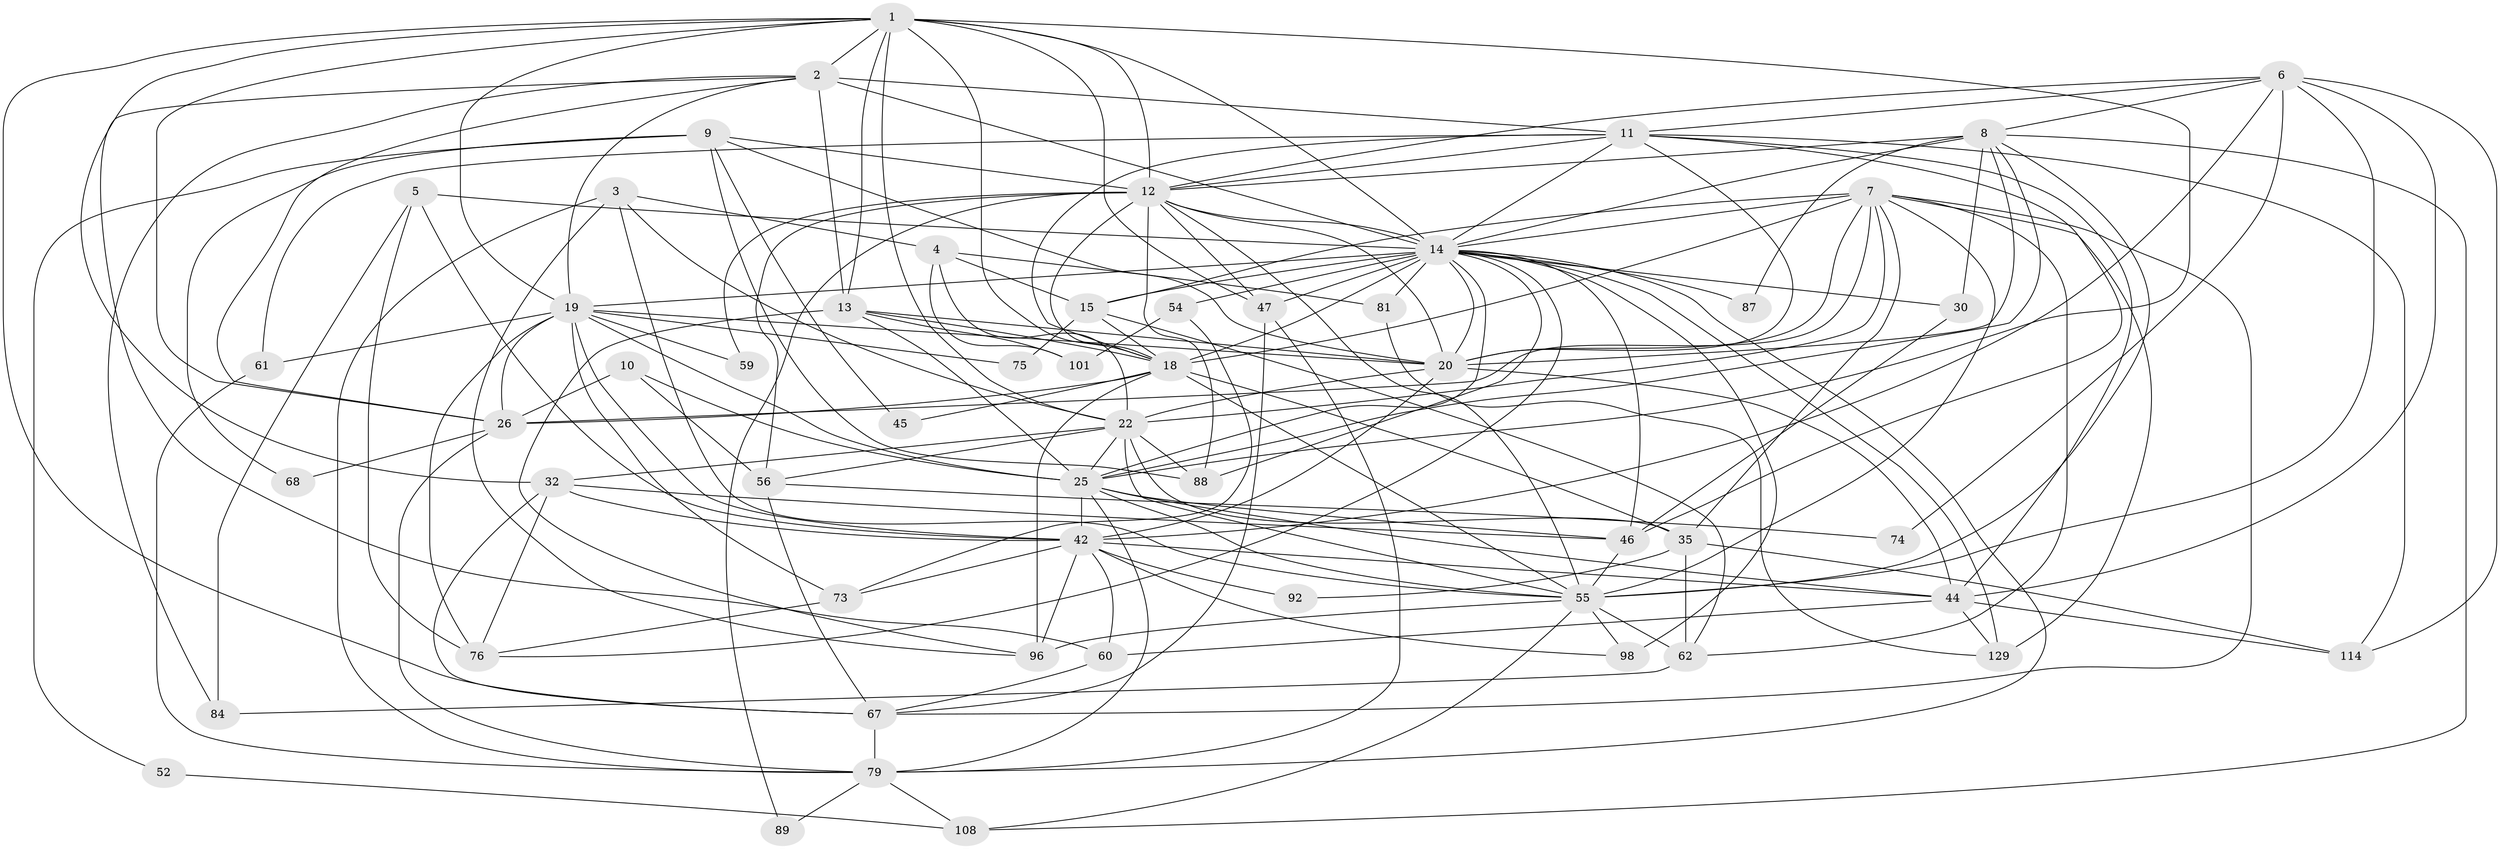 // original degree distribution, {3: 0.2323943661971831, 5: 0.19718309859154928, 2: 0.15492957746478872, 4: 0.2746478873239437, 7: 0.035211267605633804, 6: 0.09154929577464789, 8: 0.014084507042253521}
// Generated by graph-tools (version 1.1) at 2025/18/03/04/25 18:18:55]
// undirected, 56 vertices, 176 edges
graph export_dot {
graph [start="1"]
  node [color=gray90,style=filled];
  1 [super="+23+17"];
  2 [super="+97"];
  3 [super="+70+48"];
  4 [super="+72"];
  5 [super="+28"];
  6 [super="+27+77"];
  7 [super="+33"];
  8 [super="+24+41"];
  9 [super="+137"];
  10 [super="+122"];
  11 [super="+104+51+21+106"];
  12 [super="+141+85+133"];
  13 [super="+50+43"];
  14 [super="+64+16+100+71+31"];
  15 [super="+130"];
  18 [super="+34+142+38"];
  19 [super="+125+29"];
  20 [super="+65+63+135"];
  22 [super="+39"];
  25 [super="+105+91"];
  26 [super="+111"];
  30;
  32 [super="+115+107"];
  35 [super="+126"];
  42 [super="+110+93+58+90"];
  44 [super="+82"];
  45;
  46 [super="+78"];
  47 [super="+138+123"];
  52;
  54;
  55 [super="+103+112+134+117"];
  56;
  59;
  60 [super="+94"];
  61;
  62;
  67 [super="+124"];
  68;
  73;
  74;
  75;
  76;
  79 [super="+128"];
  81 [super="+99"];
  84;
  87;
  88;
  89;
  92;
  96 [super="+121"];
  98;
  101;
  108;
  114;
  129;
  1 -- 67;
  1 -- 12;
  1 -- 32;
  1 -- 2;
  1 -- 13;
  1 -- 14;
  1 -- 47;
  1 -- 18;
  1 -- 19;
  1 -- 22;
  1 -- 26;
  1 -- 25;
  2 -- 26;
  2 -- 84;
  2 -- 60;
  2 -- 13 [weight=2];
  2 -- 11;
  2 -- 19;
  2 -- 14;
  3 -- 96;
  3 -- 22;
  3 -- 79;
  3 -- 4;
  3 -- 55;
  4 -- 22;
  4 -- 101;
  4 -- 81;
  4 -- 15;
  5 -- 76;
  5 -- 84;
  5 -- 42 [weight=2];
  5 -- 14;
  6 -- 12;
  6 -- 114;
  6 -- 74;
  6 -- 8;
  6 -- 44;
  6 -- 55;
  6 -- 42;
  6 -- 11;
  7 -- 20 [weight=2];
  7 -- 129;
  7 -- 67;
  7 -- 35;
  7 -- 14;
  7 -- 15;
  7 -- 18;
  7 -- 22;
  7 -- 55;
  7 -- 26;
  7 -- 62;
  8 -- 108;
  8 -- 87;
  8 -- 14 [weight=2];
  8 -- 25;
  8 -- 55;
  8 -- 20;
  8 -- 30;
  8 -- 12;
  9 -- 88;
  9 -- 52;
  9 -- 12 [weight=2];
  9 -- 68;
  9 -- 45;
  9 -- 20;
  10 -- 26;
  10 -- 25;
  10 -- 56;
  11 -- 14;
  11 -- 44;
  11 -- 18;
  11 -- 46;
  11 -- 12;
  11 -- 114;
  11 -- 61;
  11 -- 20;
  12 -- 59;
  12 -- 56;
  12 -- 89;
  12 -- 88;
  12 -- 18;
  12 -- 14 [weight=3];
  12 -- 47;
  12 -- 20;
  12 -- 55 [weight=2];
  13 -- 96;
  13 -- 101;
  13 -- 25;
  13 -- 20;
  13 -- 18;
  14 -- 20;
  14 -- 98;
  14 -- 54 [weight=3];
  14 -- 87;
  14 -- 19 [weight=2];
  14 -- 18 [weight=3];
  14 -- 79;
  14 -- 76;
  14 -- 15 [weight=2];
  14 -- 129;
  14 -- 46 [weight=2];
  14 -- 47;
  14 -- 88 [weight=2];
  14 -- 25;
  14 -- 30;
  14 -- 81 [weight=2];
  15 -- 18;
  15 -- 62;
  15 -- 75;
  18 -- 45;
  18 -- 96 [weight=3];
  18 -- 26;
  18 -- 55;
  18 -- 35;
  19 -- 26;
  19 -- 76;
  19 -- 73;
  19 -- 42;
  19 -- 75;
  19 -- 20;
  19 -- 25;
  19 -- 59;
  19 -- 61;
  20 -- 42;
  20 -- 44;
  20 -- 22;
  22 -- 32;
  22 -- 55;
  22 -- 56;
  22 -- 88;
  22 -- 25;
  22 -- 35;
  25 -- 55;
  25 -- 44;
  25 -- 46;
  25 -- 79;
  25 -- 42;
  26 -- 68;
  26 -- 79;
  30 -- 46;
  32 -- 46;
  32 -- 76;
  32 -- 67;
  32 -- 42;
  35 -- 62;
  35 -- 92;
  35 -- 114;
  42 -- 73;
  42 -- 96;
  42 -- 44;
  42 -- 92;
  42 -- 98;
  42 -- 60;
  44 -- 129;
  44 -- 114;
  44 -- 60;
  46 -- 55;
  47 -- 79;
  47 -- 67;
  52 -- 108;
  54 -- 73;
  54 -- 101;
  55 -- 98;
  55 -- 62;
  55 -- 96;
  55 -- 108;
  56 -- 67;
  56 -- 74;
  60 -- 67;
  61 -- 79;
  62 -- 84;
  67 -- 79;
  73 -- 76;
  79 -- 108;
  79 -- 89;
  81 -- 129;
}
